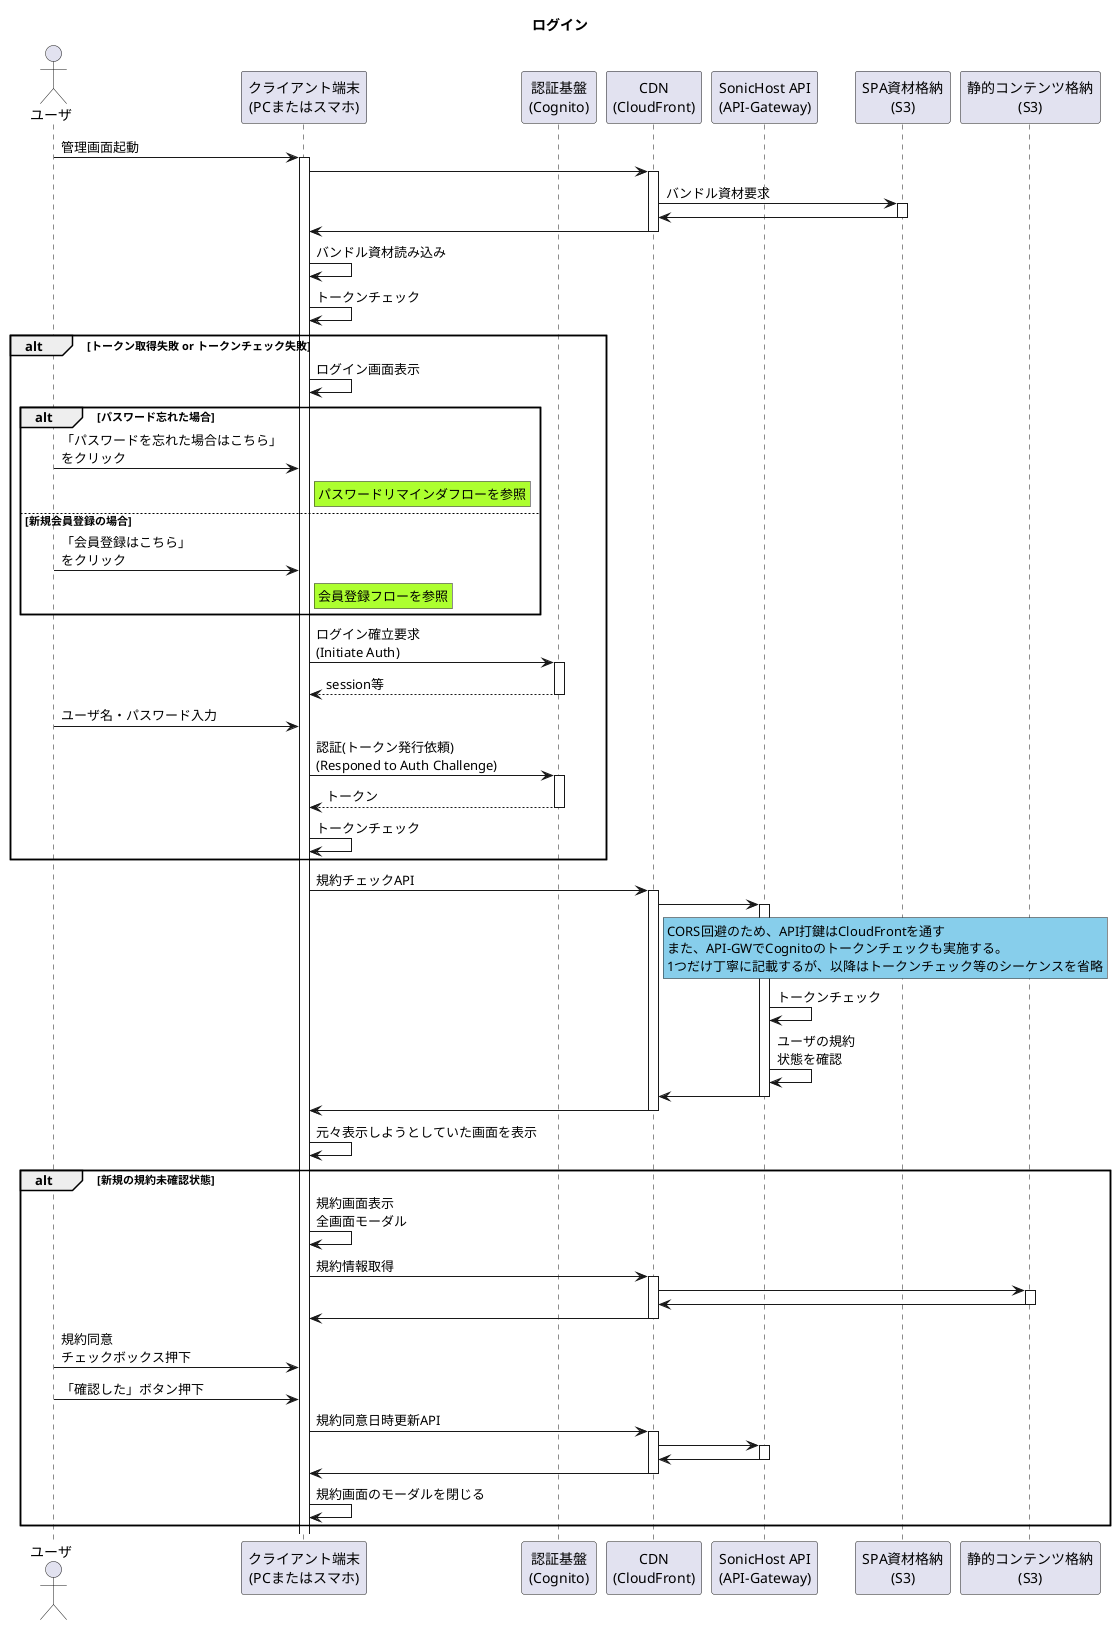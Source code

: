 @startuml ログイン
title ログイン


' アクター定義
actor "ユーザ" as user
participant "クライアント端末\n(PCまたはスマホ)" as device
participant "認証基盤\n(Cognito)" as cognito
participant "CDN\n(CloudFront)" as cdn
participant "SonicHost API\n(API-Gateway)" as api
participant "SPA資材格納\n(S3)" as spa
participant "静的コンテンツ格納\n(S3)" as static

' 起動
user -> device ++ : 管理画面起動
device -> cdn ++
cdn -> spa ++ : バンドル資材要求
cdn <- spa --
device <- cdn --
device ->device : バンドル資材読み込み
device -> device: トークンチェック
' トークンチェック
alt トークン取得失敗 or トークンチェック失敗
    device -> device : ログイン画面表示
    alt パスワード忘れた場合
        user -> device : 「パスワードを忘れた場合はこちら」\nをクリック
        rnote right of device #GreenYellow
            パスワードリマインダフローを参照
        end note
    else 新規会員登録の場合
        user -> device: 「会員登録はこちら」\nをクリック
        rnote right of device #GreenYellow
            会員登録フローを参照
        end note
    end 
    device -> cognito ++ : ログイン確立要求\n(Initiate Auth)
    device <-- cognito -- : session等
    user -> device : ユーザ名・パスワード入力
    device -> cognito ++ : 認証(トークン発行依頼)\n(Responed to Auth Challenge)
    device <-- cognito -- : トークン
    device -> device : トークンチェック
end 
' 規約確認
device -> cdn ++ : 規約チェックAPI
cdn -> api ++
rnote right of cdn #SkyBlue
    CORS回避のため、API打鍵はCloudFrontを通す
    また、API-GWでCognitoのトークンチェックも実施する。
    1つだけ丁寧に記載するが、以降はトークンチェック等のシーケンスを省略
end note
api -> api : トークンチェック
api -> api : ユーザの規約\n状態を確認
cdn <- api --
device <- cdn --
device -> device : 元々表示しようとしていた画面を表示
alt 新規の規約未確認状態
    device -> device : 規約画面表示\n全画面モーダル
    device -> cdn ++ : 規約情報取得
    cdn -> static ++ 
    cdn <- static --
    device <- cdn --
    user -> device : 規約同意\nチェックボックス押下
    user -> device : 「確認した」ボタン押下
    device -> cdn ++ : 規約同意日時更新API
    cdn -> api ++ 
    cdn <- api --
    device <- cdn --
    device -> device : 規約画面のモーダルを閉じる
end




@enduml